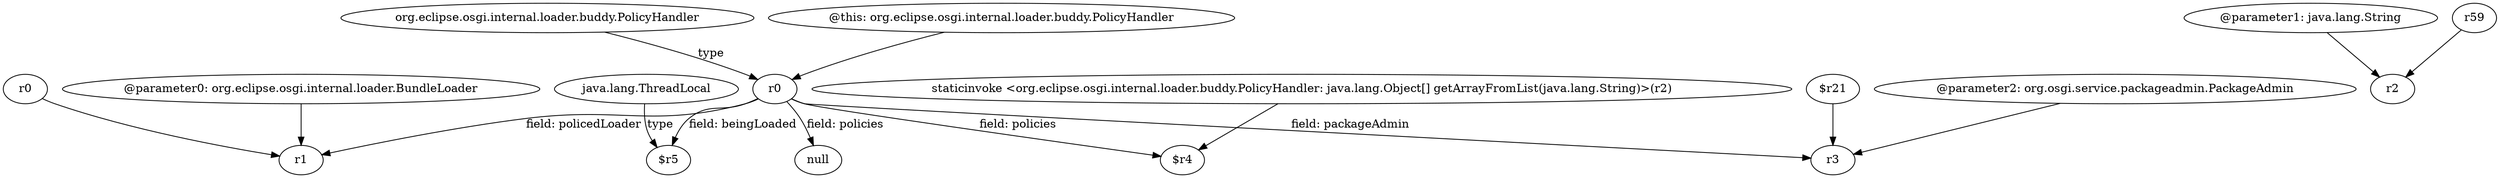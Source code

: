 digraph g {
0[label="r0"]
1[label="r1"]
0->1[label=""]
2[label="java.lang.ThreadLocal"]
3[label="$r5"]
2->3[label="type"]
4[label="r0"]
5[label="r3"]
4->5[label="field: packageAdmin"]
6[label="org.eclipse.osgi.internal.loader.buddy.PolicyHandler"]
6->4[label="type"]
7[label="staticinvoke <org.eclipse.osgi.internal.loader.buddy.PolicyHandler: java.lang.Object[] getArrayFromList(java.lang.String)>(r2)"]
8[label="$r4"]
7->8[label=""]
4->3[label="field: beingLoaded"]
9[label="@this: org.eclipse.osgi.internal.loader.buddy.PolicyHandler"]
9->4[label=""]
10[label="null"]
4->10[label="field: policies"]
11[label="@parameter1: java.lang.String"]
12[label="r2"]
11->12[label=""]
13[label="r59"]
13->12[label=""]
14[label="@parameter0: org.eclipse.osgi.internal.loader.BundleLoader"]
14->1[label=""]
4->1[label="field: policedLoader"]
15[label="@parameter2: org.osgi.service.packageadmin.PackageAdmin"]
15->5[label=""]
4->8[label="field: policies"]
16[label="$r21"]
16->5[label=""]
}